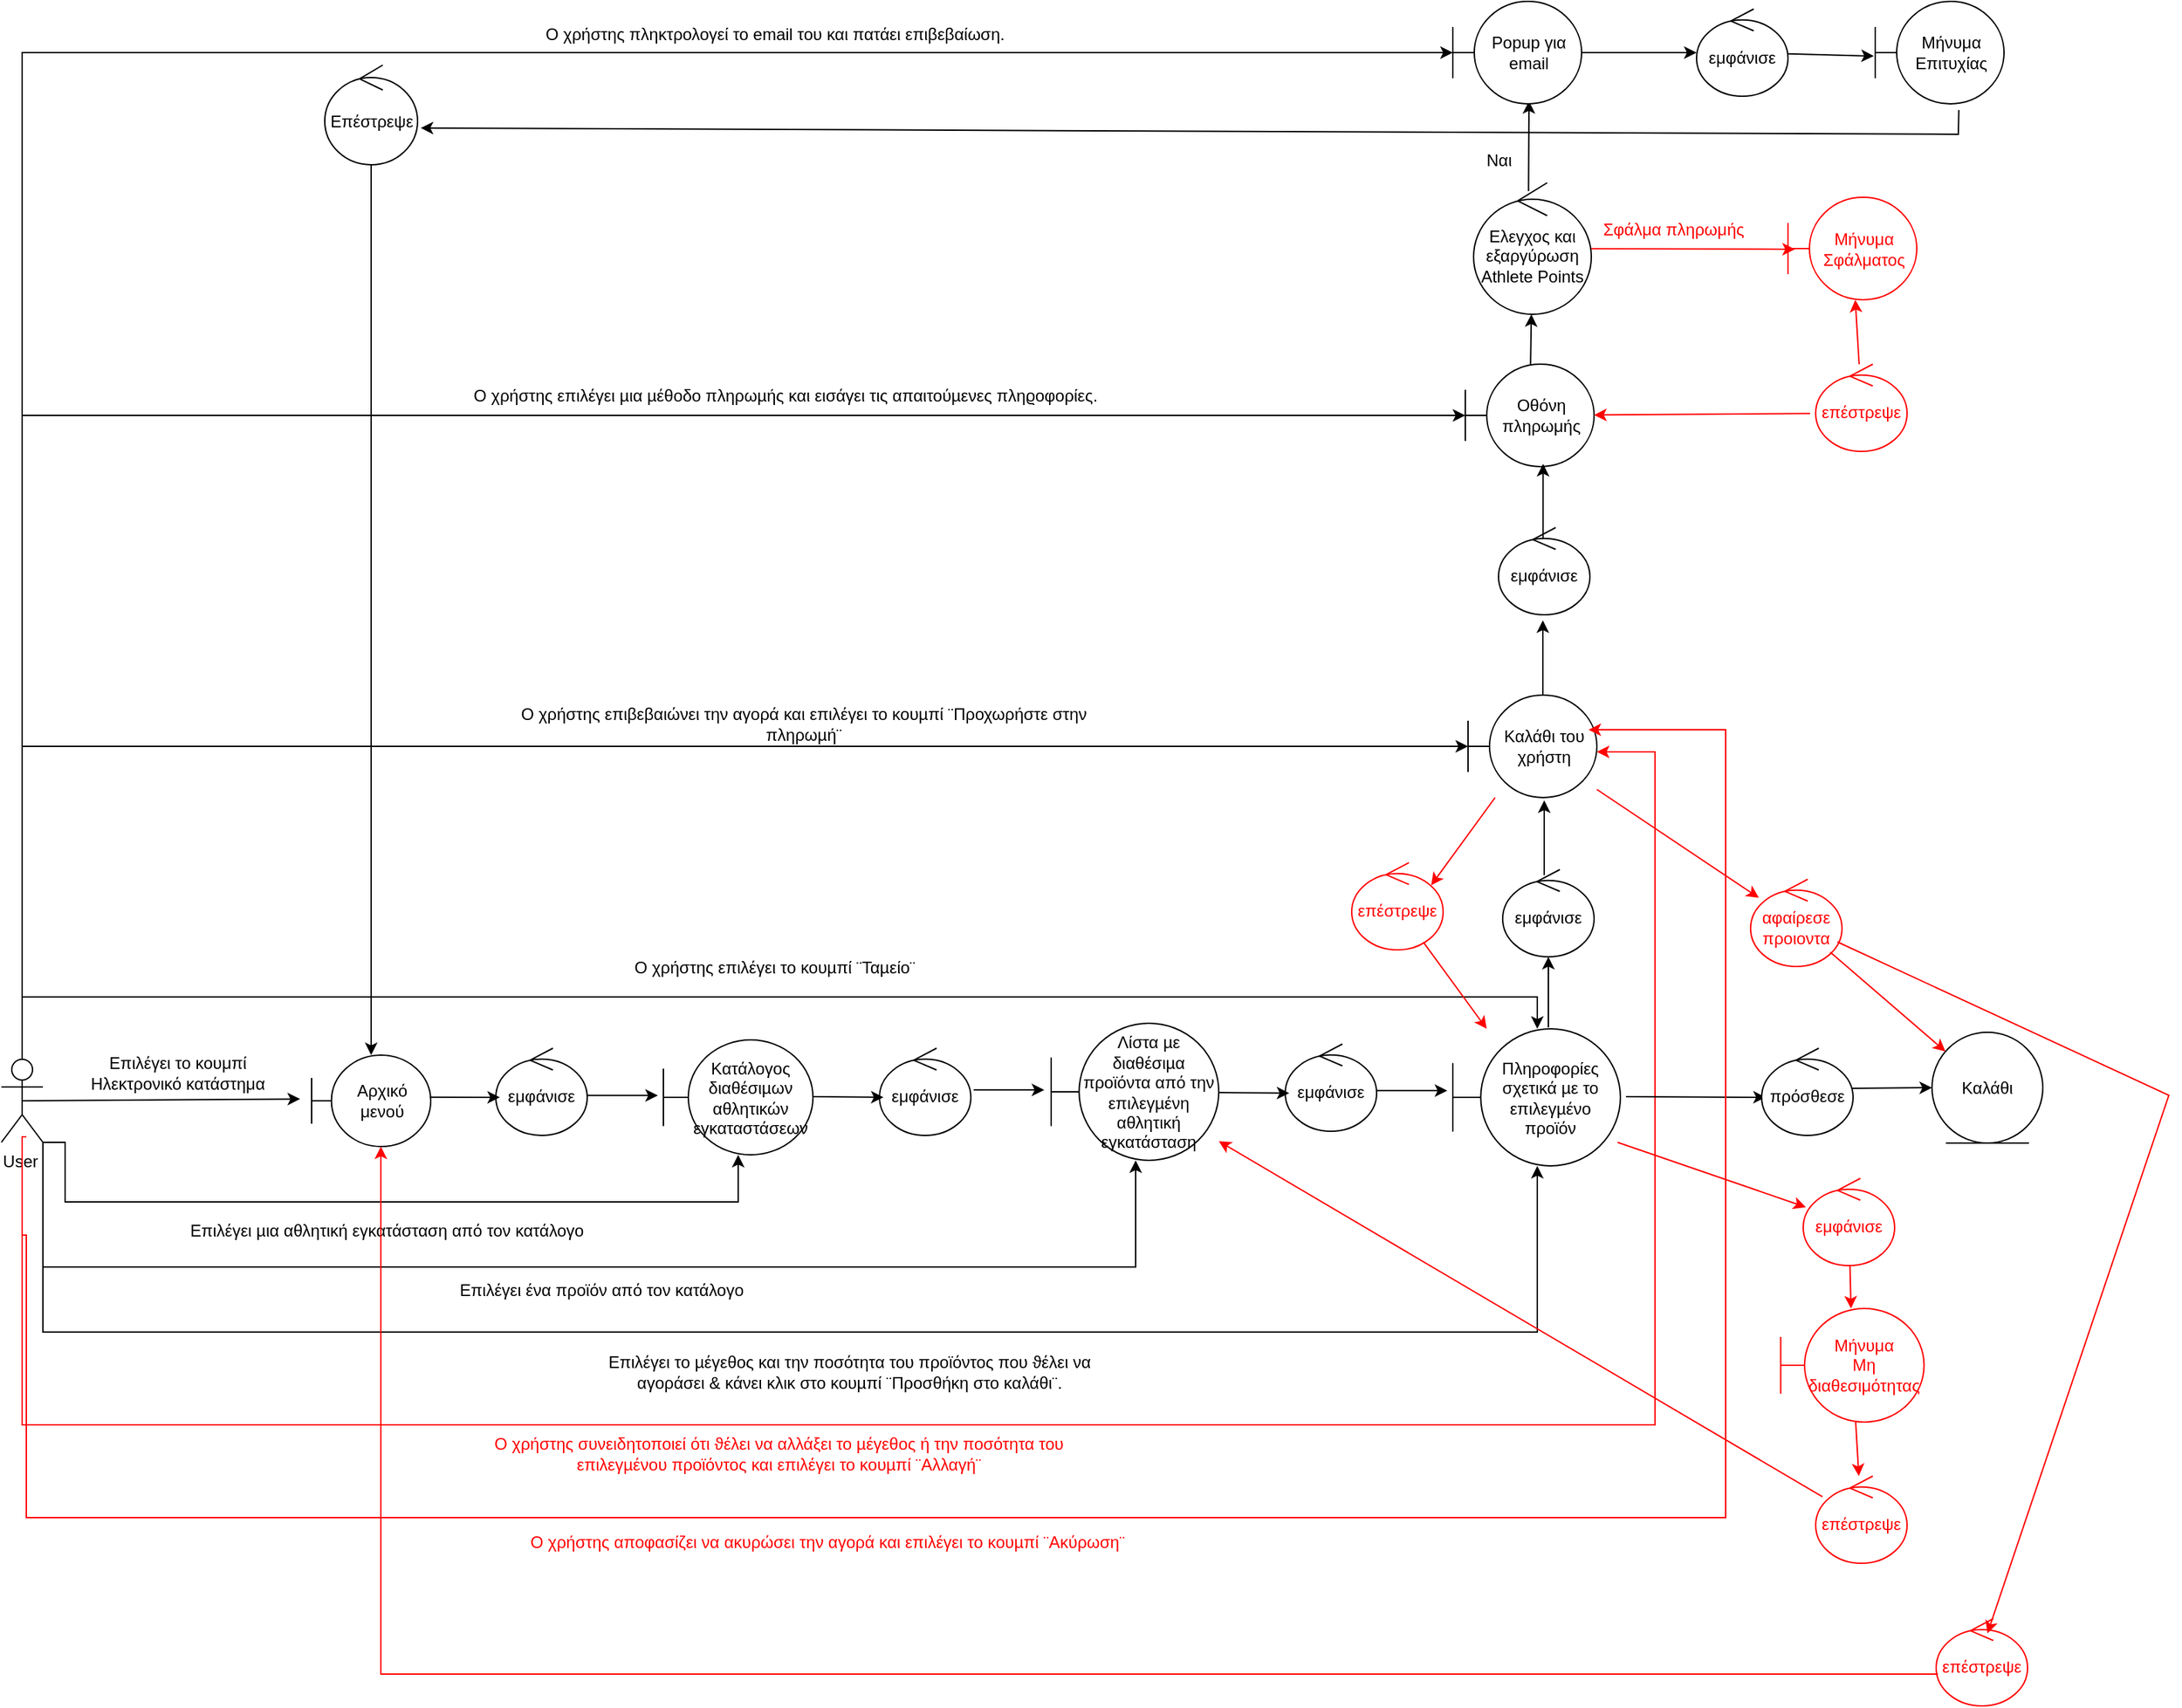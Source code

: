 <mxfile version="21.0.8" type="device"><diagram name="Page-1" id="RlAi1Rp84dg0jY7oBILr"><mxGraphModel dx="2369" dy="2307" grid="0" gridSize="10" guides="1" tooltips="1" connect="1" arrows="1" fold="1" page="1" pageScale="1" pageWidth="850" pageHeight="1100" math="0" shadow="0"><root><mxCell id="0"/><mxCell id="1" parent="0"/><mxCell id="v158qzRtesFQ9r4XcJ3H-600" style="edgeStyle=orthogonalEdgeStyle;rounded=0;orthogonalLoop=1;jettySize=auto;html=1;strokeColor=#FF0000;" parent="1" source="v158qzRtesFQ9r4XcJ3H-534" target="v158qzRtesFQ9r4XcJ3H-567" edge="1"><mxGeometry relative="1" as="geometry"><mxPoint x="98" y="366" as="sourcePoint"/><mxPoint x="1200" y="380" as="targetPoint"/><Array as="points"><mxPoint x="73" y="552"/><mxPoint x="1252" y="552"/><mxPoint x="1252" y="66"/></Array></mxGeometry></mxCell><mxCell id="v158qzRtesFQ9r4XcJ3H-544" style="edgeStyle=orthogonalEdgeStyle;rounded=0;orthogonalLoop=1;jettySize=auto;html=1;exitX=1;exitY=1;exitDx=0;exitDy=0;exitPerimeter=0;" parent="1" source="v158qzRtesFQ9r4XcJ3H-534" target="v158qzRtesFQ9r4XcJ3H-542" edge="1"><mxGeometry relative="1" as="geometry"><Array as="points"><mxPoint x="104" y="391"/><mxPoint x="590" y="391"/></Array></mxGeometry></mxCell><mxCell id="v158qzRtesFQ9r4XcJ3H-550" style="edgeStyle=orthogonalEdgeStyle;rounded=0;orthogonalLoop=1;jettySize=auto;html=1;exitX=1;exitY=1;exitDx=0;exitDy=0;exitPerimeter=0;" parent="1" source="v158qzRtesFQ9r4XcJ3H-534" target="v158qzRtesFQ9r4XcJ3H-548" edge="1"><mxGeometry relative="1" as="geometry"><Array as="points"><mxPoint x="88" y="438"/><mxPoint x="877" y="438"/></Array></mxGeometry></mxCell><mxCell id="v158qzRtesFQ9r4XcJ3H-556" style="edgeStyle=orthogonalEdgeStyle;rounded=0;orthogonalLoop=1;jettySize=auto;html=1;exitX=1;exitY=1;exitDx=0;exitDy=0;exitPerimeter=0;" parent="1" source="v158qzRtesFQ9r4XcJ3H-534" target="v158qzRtesFQ9r4XcJ3H-554" edge="1"><mxGeometry relative="1" as="geometry"><Array as="points"><mxPoint x="88" y="485"/><mxPoint x="1167" y="485"/></Array></mxGeometry></mxCell><mxCell id="v158qzRtesFQ9r4XcJ3H-562" style="edgeStyle=orthogonalEdgeStyle;rounded=0;orthogonalLoop=1;jettySize=auto;html=1;exitX=0.5;exitY=0;exitDx=0;exitDy=0;exitPerimeter=0;" parent="1" source="v158qzRtesFQ9r4XcJ3H-534" target="v158qzRtesFQ9r4XcJ3H-554" edge="1"><mxGeometry relative="1" as="geometry"><Array as="points"><mxPoint x="73" y="243"/><mxPoint x="1167" y="243"/></Array></mxGeometry></mxCell><mxCell id="v158qzRtesFQ9r4XcJ3H-570" style="edgeStyle=orthogonalEdgeStyle;rounded=0;orthogonalLoop=1;jettySize=auto;html=1;exitX=0.5;exitY=0;exitDx=0;exitDy=0;exitPerimeter=0;" parent="1" source="v158qzRtesFQ9r4XcJ3H-534" target="v158qzRtesFQ9r4XcJ3H-567" edge="1"><mxGeometry relative="1" as="geometry"><Array as="points"><mxPoint x="73" y="62"/></Array></mxGeometry></mxCell><mxCell id="v158qzRtesFQ9r4XcJ3H-576" style="edgeStyle=orthogonalEdgeStyle;rounded=0;orthogonalLoop=1;jettySize=auto;html=1;exitX=0.5;exitY=0;exitDx=0;exitDy=0;exitPerimeter=0;" parent="1" source="v158qzRtesFQ9r4XcJ3H-534" target="v158qzRtesFQ9r4XcJ3H-574" edge="1"><mxGeometry relative="1" as="geometry"><Array as="points"><mxPoint x="73" y="-177"/></Array></mxGeometry></mxCell><mxCell id="v158qzRtesFQ9r4XcJ3H-591" style="edgeStyle=orthogonalEdgeStyle;rounded=0;orthogonalLoop=1;jettySize=auto;html=1;exitX=0.5;exitY=0;exitDx=0;exitDy=0;exitPerimeter=0;" parent="1" source="v158qzRtesFQ9r4XcJ3H-534" target="v158qzRtesFQ9r4XcJ3H-590" edge="1"><mxGeometry relative="1" as="geometry"><Array as="points"><mxPoint x="73" y="-439"/></Array></mxGeometry></mxCell><mxCell id="v158qzRtesFQ9r4XcJ3H-535" value="Επιλέγει το κουμπί &lt;br&gt;Ηλεκτρονικό κατάστημα" style="text;html=1;align=center;verticalAlign=middle;resizable=0;points=[];autosize=1;strokeColor=none;fillColor=none;" parent="1" vertex="1"><mxGeometry x="113" y="277" width="144" height="41" as="geometry"/></mxCell><mxCell id="v158qzRtesFQ9r4XcJ3H-536" value="Αρχικό μενού" style="shape=umlBoundary;whiteSpace=wrap;html=1;" parent="1" vertex="1"><mxGeometry x="282" y="285" width="86" height="66" as="geometry"/></mxCell><mxCell id="v158qzRtesFQ9r4XcJ3H-537" value="" style="endArrow=classic;html=1;rounded=0;exitX=0.5;exitY=0.5;exitDx=0;exitDy=0;exitPerimeter=0;entryX=-0.097;entryY=0.48;entryDx=0;entryDy=0;entryPerimeter=0;" parent="1" source="v158qzRtesFQ9r4XcJ3H-534" target="v158qzRtesFQ9r4XcJ3H-536" edge="1"><mxGeometry width="50" height="50" relative="1" as="geometry"><mxPoint x="152" y="497" as="sourcePoint"/><mxPoint x="398" y="394" as="targetPoint"/></mxGeometry></mxCell><mxCell id="v158qzRtesFQ9r4XcJ3H-539" value="εμφάνισε" style="ellipse;shape=umlControl;whiteSpace=wrap;html=1;" parent="1" vertex="1"><mxGeometry x="415" y="280" width="66" height="63" as="geometry"/></mxCell><mxCell id="v158qzRtesFQ9r4XcJ3H-541" value="" style="endArrow=classic;html=1;rounded=0;exitX=0.992;exitY=0.46;exitDx=0;exitDy=0;exitPerimeter=0;entryX=0.045;entryY=0.563;entryDx=0;entryDy=0;entryPerimeter=0;" parent="1" source="v158qzRtesFQ9r4XcJ3H-536" target="v158qzRtesFQ9r4XcJ3H-539" edge="1"><mxGeometry width="50" height="50" relative="1" as="geometry"><mxPoint x="400" y="438" as="sourcePoint"/><mxPoint x="450" y="388" as="targetPoint"/></mxGeometry></mxCell><mxCell id="v158qzRtesFQ9r4XcJ3H-542" value="Κατάλογος διαθέσιµων αθλητικών εγκαταστάσεων" style="shape=umlBoundary;whiteSpace=wrap;html=1;" parent="1" vertex="1"><mxGeometry x="536" y="274" width="108" height="83" as="geometry"/></mxCell><mxCell id="v158qzRtesFQ9r4XcJ3H-543" value="" style="endArrow=classic;html=1;rounded=0;exitX=0.992;exitY=0.46;exitDx=0;exitDy=0;exitPerimeter=0;entryX=0.045;entryY=0.563;entryDx=0;entryDy=0;entryPerimeter=0;" parent="1" edge="1"><mxGeometry width="50" height="50" relative="1" as="geometry"><mxPoint x="481" y="314.17" as="sourcePoint"/><mxPoint x="532" y="314.17" as="targetPoint"/></mxGeometry></mxCell><mxCell id="v158qzRtesFQ9r4XcJ3H-545" value="Επιλέγει µια αθλητική εγκατάσταση από τον κατάλογο" style="text;html=1;align=center;verticalAlign=middle;resizable=0;points=[];autosize=1;strokeColor=none;fillColor=none;" parent="1" vertex="1"><mxGeometry x="185" y="399" width="302" height="26" as="geometry"/></mxCell><mxCell id="v158qzRtesFQ9r4XcJ3H-546" value="εμφάνισε" style="ellipse;shape=umlControl;whiteSpace=wrap;html=1;" parent="1" vertex="1"><mxGeometry x="692" y="280" width="66" height="63" as="geometry"/></mxCell><mxCell id="v158qzRtesFQ9r4XcJ3H-547" value="" style="endArrow=classic;html=1;rounded=0;exitX=0.992;exitY=0.46;exitDx=0;exitDy=0;exitPerimeter=0;entryX=0.045;entryY=0.563;entryDx=0;entryDy=0;entryPerimeter=0;" parent="1" target="v158qzRtesFQ9r4XcJ3H-546" edge="1"><mxGeometry width="50" height="50" relative="1" as="geometry"><mxPoint x="644" y="315" as="sourcePoint"/><mxPoint x="727" y="388" as="targetPoint"/></mxGeometry></mxCell><mxCell id="v158qzRtesFQ9r4XcJ3H-548" value="Λίστα µε διαθέσιµα προϊόντα από την επιλεγµένη&lt;br&gt;αθλητική εγκατάσταση" style="shape=umlBoundary;whiteSpace=wrap;html=1;" parent="1" vertex="1"><mxGeometry x="816" y="262" width="121" height="99" as="geometry"/></mxCell><mxCell id="v158qzRtesFQ9r4XcJ3H-549" value="" style="endArrow=classic;html=1;rounded=0;exitX=0.992;exitY=0.46;exitDx=0;exitDy=0;exitPerimeter=0;entryX=0.045;entryY=0.563;entryDx=0;entryDy=0;entryPerimeter=0;" parent="1" edge="1"><mxGeometry width="50" height="50" relative="1" as="geometry"><mxPoint x="760" y="310.17" as="sourcePoint"/><mxPoint x="811" y="310.17" as="targetPoint"/></mxGeometry></mxCell><mxCell id="v158qzRtesFQ9r4XcJ3H-551" value="Επιλέγει ένα προϊόν από τον κατάλογο" style="text;html=1;align=center;verticalAlign=middle;resizable=0;points=[];autosize=1;strokeColor=none;fillColor=none;" parent="1" vertex="1"><mxGeometry x="379" y="442" width="223" height="26" as="geometry"/></mxCell><mxCell id="v158qzRtesFQ9r4XcJ3H-552" value="εμφάνισε" style="ellipse;shape=umlControl;whiteSpace=wrap;html=1;" parent="1" vertex="1"><mxGeometry x="985" y="277" width="66" height="63" as="geometry"/></mxCell><mxCell id="v158qzRtesFQ9r4XcJ3H-553" value="" style="endArrow=classic;html=1;rounded=0;exitX=0.992;exitY=0.46;exitDx=0;exitDy=0;exitPerimeter=0;entryX=0.045;entryY=0.563;entryDx=0;entryDy=0;entryPerimeter=0;" parent="1" target="v158qzRtesFQ9r4XcJ3H-552" edge="1"><mxGeometry width="50" height="50" relative="1" as="geometry"><mxPoint x="937" y="312" as="sourcePoint"/><mxPoint x="1020" y="385" as="targetPoint"/></mxGeometry></mxCell><mxCell id="v158qzRtesFQ9r4XcJ3H-554" value="Πληροφορίες σχετικά µε το επιλεγµένο προϊόν" style="shape=umlBoundary;whiteSpace=wrap;html=1;" parent="1" vertex="1"><mxGeometry x="1106" y="266" width="121" height="99" as="geometry"/></mxCell><mxCell id="v158qzRtesFQ9r4XcJ3H-555" value="" style="endArrow=classic;html=1;rounded=0;exitX=0.992;exitY=0.46;exitDx=0;exitDy=0;exitPerimeter=0;entryX=0.045;entryY=0.563;entryDx=0;entryDy=0;entryPerimeter=0;" parent="1" edge="1"><mxGeometry width="50" height="50" relative="1" as="geometry"><mxPoint x="1051" y="310.67" as="sourcePoint"/><mxPoint x="1102" y="310.67" as="targetPoint"/></mxGeometry></mxCell><mxCell id="v158qzRtesFQ9r4XcJ3H-557" value="Επιλέγει το µέγεθος και την ποσότητα του προϊόντος που ϑέλει να&lt;br&gt;αγοράσει &amp;amp; κάνει κλικ στο κουµπί ¨Προσθήκη στο καλάθι¨." style="text;html=1;align=center;verticalAlign=middle;resizable=0;points=[];autosize=1;strokeColor=none;fillColor=none;" parent="1" vertex="1"><mxGeometry x="487" y="493" width="366" height="41" as="geometry"/></mxCell><mxCell id="v158qzRtesFQ9r4XcJ3H-559" value="" style="endArrow=classic;html=1;rounded=0;exitX=0.992;exitY=0.46;exitDx=0;exitDy=0;exitPerimeter=0;entryX=0.045;entryY=0.563;entryDx=0;entryDy=0;entryPerimeter=0;" parent="1" target="v158qzRtesFQ9r4XcJ3H-558" edge="1"><mxGeometry width="50" height="50" relative="1" as="geometry"><mxPoint x="1231" y="315" as="sourcePoint"/><mxPoint x="1314" y="388" as="targetPoint"/></mxGeometry></mxCell><mxCell id="v158qzRtesFQ9r4XcJ3H-560" value="" style="endArrow=classic;html=1;rounded=0;exitX=0.992;exitY=0.46;exitDx=0;exitDy=0;exitPerimeter=0;" parent="1" source="v158qzRtesFQ9r4XcJ3H-558" target="v158qzRtesFQ9r4XcJ3H-561" edge="1"><mxGeometry width="50" height="50" relative="1" as="geometry"><mxPoint x="1352" y="314.67" as="sourcePoint"/><mxPoint x="1403" y="314.67" as="targetPoint"/></mxGeometry></mxCell><mxCell id="v158qzRtesFQ9r4XcJ3H-561" value="Καλάθι" style="ellipse;shape=umlEntity;whiteSpace=wrap;html=1;" parent="1" vertex="1"><mxGeometry x="1452" y="268.5" width="80" height="80" as="geometry"/></mxCell><mxCell id="v158qzRtesFQ9r4XcJ3H-563" value="Ο χρήστης επιλέγει το κουµπί ¨Ταµείο¨" style="text;html=1;align=center;verticalAlign=middle;resizable=0;points=[];autosize=1;strokeColor=none;fillColor=none;" parent="1" vertex="1"><mxGeometry x="505" y="209" width="221" height="26" as="geometry"/></mxCell><mxCell id="v158qzRtesFQ9r4XcJ3H-564" value="εμφάνισε" style="ellipse;shape=umlControl;whiteSpace=wrap;html=1;" parent="1" vertex="1"><mxGeometry x="1142" y="151" width="66" height="63" as="geometry"/></mxCell><mxCell id="v158qzRtesFQ9r4XcJ3H-566" value="" style="endArrow=classic;html=1;rounded=0;" parent="1" target="v158qzRtesFQ9r4XcJ3H-564" edge="1"><mxGeometry width="50" height="50" relative="1" as="geometry"><mxPoint x="1175" y="265" as="sourcePoint"/><mxPoint x="1265" y="195" as="targetPoint"/></mxGeometry></mxCell><mxCell id="v158qzRtesFQ9r4XcJ3H-567" value="Καλάθι του χρήστη" style="shape=umlBoundary;whiteSpace=wrap;html=1;" parent="1" vertex="1"><mxGeometry x="1117" y="25" width="93" height="74" as="geometry"/></mxCell><mxCell id="v158qzRtesFQ9r4XcJ3H-568" value="" style="endArrow=classic;html=1;rounded=0;" parent="1" edge="1"><mxGeometry width="50" height="50" relative="1" as="geometry"><mxPoint x="1172" y="155" as="sourcePoint"/><mxPoint x="1172" y="101" as="targetPoint"/></mxGeometry></mxCell><mxCell id="v158qzRtesFQ9r4XcJ3H-571" value="Ο χρήστης επιβεβαιώνει την αγορά&amp;nbsp;και επιλέγει το κουµπί ¨Προχωρήστε στην&lt;br/&gt;πληρωµή¨" style="text;html=1;align=center;verticalAlign=middle;resizable=0;points=[];autosize=1;strokeColor=none;fillColor=none;" parent="1" vertex="1"><mxGeometry x="423" y="25" width="427" height="41" as="geometry"/></mxCell><mxCell id="v158qzRtesFQ9r4XcJ3H-572" value="εμφάνισε" style="ellipse;shape=umlControl;whiteSpace=wrap;html=1;" parent="1" vertex="1"><mxGeometry x="1139" y="-96" width="66" height="63" as="geometry"/></mxCell><mxCell id="v158qzRtesFQ9r4XcJ3H-573" value="" style="endArrow=classic;html=1;rounded=0;" parent="1" edge="1"><mxGeometry width="50" height="50" relative="1" as="geometry"><mxPoint x="1171" y="25" as="sourcePoint"/><mxPoint x="1171" y="-29" as="targetPoint"/></mxGeometry></mxCell><mxCell id="v158qzRtesFQ9r4XcJ3H-574" value="Οθόνη πληρωμής" style="shape=umlBoundary;whiteSpace=wrap;html=1;" parent="1" vertex="1"><mxGeometry x="1115" y="-214" width="93" height="74" as="geometry"/></mxCell><mxCell id="v158qzRtesFQ9r4XcJ3H-575" value="" style="endArrow=classic;html=1;rounded=0;" parent="1" edge="1"><mxGeometry width="50" height="50" relative="1" as="geometry"><mxPoint x="1171.17" y="-88" as="sourcePoint"/><mxPoint x="1171.17" y="-142" as="targetPoint"/></mxGeometry></mxCell><mxCell id="v158qzRtesFQ9r4XcJ3H-577" value="Ο χρήστης επιλέγει µια µέθοδο πληρωµής και εισάγει τις απαιτούµενες πληϱοφορίες." style="text;whiteSpace=wrap;html=1;" parent="1" vertex="1"><mxGeometry x="397.0" y="-205.003" width="479" height="36" as="geometry"/></mxCell><mxCell id="v158qzRtesFQ9r4XcJ3H-579" value="Ελεγχος και εξαργύρωση Athlete Points" style="ellipse;shape=umlControl;whiteSpace=wrap;html=1;" parent="1" vertex="1"><mxGeometry x="1121" y="-345" width="85" height="95" as="geometry"/></mxCell><mxCell id="v158qzRtesFQ9r4XcJ3H-582" value="" style="endArrow=classic;html=1;rounded=0;" parent="1" source="v158qzRtesFQ9r4XcJ3H-574" target="v158qzRtesFQ9r4XcJ3H-579" edge="1"><mxGeometry width="50" height="50" relative="1" as="geometry"><mxPoint x="1205" y="-175" as="sourcePoint"/><mxPoint x="1254.67" y="-175" as="targetPoint"/></mxGeometry></mxCell><mxCell id="v158qzRtesFQ9r4XcJ3H-589" value="" style="endArrow=classic;html=1;rounded=0;" parent="1" edge="1"><mxGeometry width="50" height="50" relative="1" as="geometry"><mxPoint x="1160.67" y="-339" as="sourcePoint"/><mxPoint x="1161" y="-404" as="targetPoint"/></mxGeometry></mxCell><mxCell id="v158qzRtesFQ9r4XcJ3H-590" value="Popup για email" style="shape=umlBoundary;whiteSpace=wrap;html=1;" parent="1" vertex="1"><mxGeometry x="1106" y="-476" width="93" height="74" as="geometry"/></mxCell><mxCell id="v158qzRtesFQ9r4XcJ3H-592" value="Ο χρήστης πληκτρολογεί το email του και πατάει επιβεβαίωση." style="text;whiteSpace=wrap;html=1;" parent="1" vertex="1"><mxGeometry x="448.997" y="-465.997" width="359" height="36" as="geometry"/></mxCell><mxCell id="v158qzRtesFQ9r4XcJ3H-593" value="εμφάνισε" style="ellipse;shape=umlControl;whiteSpace=wrap;html=1;" parent="1" vertex="1"><mxGeometry x="1282" y="-470.5" width="66" height="63" as="geometry"/></mxCell><mxCell id="v158qzRtesFQ9r4XcJ3H-595" value="Επέστρεψε" style="ellipse;shape=umlControl;whiteSpace=wrap;html=1;" parent="1" vertex="1"><mxGeometry x="291.5" y="-430" width="67" height="72" as="geometry"/></mxCell><mxCell id="v158qzRtesFQ9r4XcJ3H-596" value="" style="endArrow=classic;html=1;rounded=0;" parent="1" source="v158qzRtesFQ9r4XcJ3H-590" target="v158qzRtesFQ9r4XcJ3H-593" edge="1"><mxGeometry width="50" height="50" relative="1" as="geometry"><mxPoint x="1157.17" y="-473" as="sourcePoint"/><mxPoint x="1161" y="-514" as="targetPoint"/></mxGeometry></mxCell><mxCell id="v158qzRtesFQ9r4XcJ3H-597" value="" style="endArrow=classic;html=1;rounded=0;" parent="1" source="v158qzRtesFQ9r4XcJ3H-593" edge="1"><mxGeometry width="50" height="50" relative="1" as="geometry"><mxPoint x="1158.58" y="-574" as="sourcePoint"/><mxPoint x="1410.003" y="-436.494" as="targetPoint"/></mxGeometry></mxCell><mxCell id="v158qzRtesFQ9r4XcJ3H-598" value="" style="endArrow=classic;html=1;rounded=0;entryX=1.034;entryY=0.631;entryDx=0;entryDy=0;entryPerimeter=0;exitX=0.649;exitY=1.06;exitDx=0;exitDy=0;exitPerimeter=0;" parent="1" source="v158qzRtesFQ9r4XcJ3H-615" target="v158qzRtesFQ9r4XcJ3H-595" edge="1"><mxGeometry width="50" height="50" relative="1" as="geometry"><mxPoint x="1134" y="-408" as="sourcePoint"/><mxPoint x="361" y="-385" as="targetPoint"/><Array as="points"><mxPoint x="1471" y="-380"/></Array></mxGeometry></mxCell><mxCell id="v158qzRtesFQ9r4XcJ3H-599" value="" style="endArrow=classic;html=1;rounded=0;" parent="1" source="v158qzRtesFQ9r4XcJ3H-595" target="v158qzRtesFQ9r4XcJ3H-536" edge="1"><mxGeometry width="50" height="50" relative="1" as="geometry"><mxPoint x="300.17" y="-508" as="sourcePoint"/><mxPoint x="224" y="-518" as="targetPoint"/></mxGeometry></mxCell><mxCell id="v158qzRtesFQ9r4XcJ3H-601" value="&lt;font color=&quot;#ff0000&quot;&gt;Ο χρήστης συνειδητοποιεί ότι ϑέλει να αλλάξει το µέγεθος ή την ποσότητα του&lt;br&gt;επιλεγµένου προϊόντος και επιλέγει το κουµπί ¨Αλλαγή¨&lt;/font&gt;" style="text;html=1;align=center;verticalAlign=middle;resizable=0;points=[];autosize=1;strokeColor=none;fillColor=none;" parent="1" vertex="1"><mxGeometry x="404" y="552" width="429" height="41" as="geometry"/></mxCell><mxCell id="v158qzRtesFQ9r4XcJ3H-534" value="User&amp;nbsp;" style="shape=umlActor;verticalLabelPosition=bottom;verticalAlign=top;html=1;outlineConnect=0;" parent="1" vertex="1"><mxGeometry x="58" y="288" width="30" height="60" as="geometry"/></mxCell><mxCell id="v158qzRtesFQ9r4XcJ3H-602" value="&lt;font color=&quot;#ff0000&quot;&gt;επέστρεψε&lt;/font&gt;" style="ellipse;shape=umlControl;whiteSpace=wrap;html=1;strokeColor=#FF0000;" parent="1" vertex="1"><mxGeometry x="1033" y="146" width="66" height="63" as="geometry"/></mxCell><mxCell id="v158qzRtesFQ9r4XcJ3H-603" value="" style="endArrow=classic;html=1;rounded=0;entryX=0.869;entryY=0.259;entryDx=0;entryDy=0;entryPerimeter=0;strokeColor=#FF0000;" parent="1" source="v158qzRtesFQ9r4XcJ3H-567" target="v158qzRtesFQ9r4XcJ3H-602" edge="1"><mxGeometry width="50" height="50" relative="1" as="geometry"><mxPoint x="1113.33" y="153" as="sourcePoint"/><mxPoint x="1113.33" y="99" as="targetPoint"/></mxGeometry></mxCell><mxCell id="v158qzRtesFQ9r4XcJ3H-604" value="" style="endArrow=classic;html=1;rounded=0;strokeColor=#FF0000;" parent="1" source="v158qzRtesFQ9r4XcJ3H-602" target="v158qzRtesFQ9r4XcJ3H-554" edge="1"><mxGeometry width="50" height="50" relative="1" as="geometry"><mxPoint x="1368" y="117" as="sourcePoint"/><mxPoint x="1321" y="175" as="targetPoint"/></mxGeometry></mxCell><mxCell id="v158qzRtesFQ9r4XcJ3H-605" style="edgeStyle=orthogonalEdgeStyle;rounded=0;orthogonalLoop=1;jettySize=auto;html=1;strokeColor=#FF0000;entryX=0.935;entryY=0.338;entryDx=0;entryDy=0;entryPerimeter=0;" parent="1" target="v158qzRtesFQ9r4XcJ3H-567" edge="1"><mxGeometry relative="1" as="geometry"><mxPoint x="76" y="344" as="sourcePoint"/><mxPoint x="1261" y="133" as="targetPoint"/><Array as="points"><mxPoint x="73" y="415"/><mxPoint x="76" y="415"/><mxPoint x="76" y="619"/><mxPoint x="1303" y="619"/><mxPoint x="1303" y="50"/></Array></mxGeometry></mxCell><mxCell id="v158qzRtesFQ9r4XcJ3H-606" value="" style="endArrow=classic;html=1;rounded=0;exitX=0.992;exitY=0.46;exitDx=0;exitDy=0;exitPerimeter=0;entryX=0.045;entryY=0.563;entryDx=0;entryDy=0;entryPerimeter=0;" parent="1" target="v158qzRtesFQ9r4XcJ3H-558" edge="1"><mxGeometry width="50" height="50" relative="1" as="geometry"><mxPoint x="1352" y="314.67" as="sourcePoint"/><mxPoint x="1403" y="314.67" as="targetPoint"/></mxGeometry></mxCell><mxCell id="v158qzRtesFQ9r4XcJ3H-558" value="πρόσθεσε" style="ellipse;shape=umlControl;whiteSpace=wrap;html=1;" parent="1" vertex="1"><mxGeometry x="1329" y="280" width="66" height="63" as="geometry"/></mxCell><mxCell id="v158qzRtesFQ9r4XcJ3H-607" value="&lt;font color=&quot;#ff0000&quot;&gt;Ο χρήστης αποφασίζει να ακυρώσει την αγορά και επιλέγει το κουµπί ¨Ακύρωση¨&lt;/font&gt;" style="text;whiteSpace=wrap;html=1;" parent="1" vertex="1"><mxGeometry x="438.0" y="623.003" width="457" height="36" as="geometry"/></mxCell><mxCell id="v158qzRtesFQ9r4XcJ3H-608" value="&lt;font color=&quot;#ff0000&quot;&gt;αφαίρεσε&lt;br&gt;προιοντα&lt;br&gt;&lt;/font&gt;" style="ellipse;shape=umlControl;whiteSpace=wrap;html=1;strokeColor=#FF0000;" parent="1" vertex="1"><mxGeometry x="1321" y="158" width="66" height="63" as="geometry"/></mxCell><mxCell id="v158qzRtesFQ9r4XcJ3H-609" value="" style="endArrow=classic;html=1;rounded=0;strokeColor=#FF0000;" parent="1" source="v158qzRtesFQ9r4XcJ3H-567" target="v158qzRtesFQ9r4XcJ3H-608" edge="1"><mxGeometry width="50" height="50" relative="1" as="geometry"><mxPoint x="1522" y="53" as="sourcePoint"/><mxPoint x="1329" y="214" as="targetPoint"/></mxGeometry></mxCell><mxCell id="v158qzRtesFQ9r4XcJ3H-610" value="" style="endArrow=classic;html=1;rounded=0;strokeColor=#FF0000;" parent="1" source="v158qzRtesFQ9r4XcJ3H-608" target="v158qzRtesFQ9r4XcJ3H-561" edge="1"><mxGeometry width="50" height="50" relative="1" as="geometry"><mxPoint x="1423" y="186" as="sourcePoint"/><mxPoint x="1551" y="258" as="targetPoint"/></mxGeometry></mxCell><mxCell id="v158qzRtesFQ9r4XcJ3H-611" value="&lt;font color=&quot;#ff0000&quot;&gt;επέστρεψε&lt;/font&gt;" style="ellipse;shape=umlControl;whiteSpace=wrap;html=1;strokeColor=#FF0000;" parent="1" vertex="1"><mxGeometry x="1455" y="692" width="66" height="63" as="geometry"/></mxCell><mxCell id="v158qzRtesFQ9r4XcJ3H-612" value="" style="endArrow=classic;html=1;rounded=0;strokeColor=#FF0000;entryX=0.561;entryY=0.169;entryDx=0;entryDy=0;entryPerimeter=0;" parent="1" source="v158qzRtesFQ9r4XcJ3H-608" target="v158qzRtesFQ9r4XcJ3H-611" edge="1"><mxGeometry width="50" height="50" relative="1" as="geometry"><mxPoint x="1430" y="468" as="sourcePoint"/><mxPoint x="1513" y="539" as="targetPoint"/><Array as="points"><mxPoint x="1623" y="314"/></Array></mxGeometry></mxCell><mxCell id="v158qzRtesFQ9r4XcJ3H-613" style="edgeStyle=orthogonalEdgeStyle;rounded=0;orthogonalLoop=1;jettySize=auto;html=1;strokeColor=#FF0000;" parent="1" source="v158qzRtesFQ9r4XcJ3H-611" target="v158qzRtesFQ9r4XcJ3H-536" edge="1"><mxGeometry relative="1" as="geometry"><mxPoint x="529" y="831" as="sourcePoint"/><mxPoint x="289" y="796" as="targetPoint"/><Array as="points"><mxPoint x="332" y="732"/></Array></mxGeometry></mxCell><mxCell id="v158qzRtesFQ9r4XcJ3H-614" value="Ναι" style="text;html=1;align=center;verticalAlign=middle;resizable=0;points=[];autosize=1;strokeColor=none;fillColor=none;" parent="1" vertex="1"><mxGeometry x="1121" y="-374" width="36" height="26" as="geometry"/></mxCell><mxCell id="v158qzRtesFQ9r4XcJ3H-615" value="Μήνυμα&lt;br style=&quot;border-color: var(--border-color);&quot;&gt;Επιτυχίας" style="shape=umlBoundary;whiteSpace=wrap;html=1;" parent="1" vertex="1"><mxGeometry x="1411" y="-476" width="93" height="74" as="geometry"/></mxCell><mxCell id="v158qzRtesFQ9r4XcJ3H-616" value="" style="endArrow=classic;html=1;rounded=0;strokeColor=#FF0000;" parent="1" source="v158qzRtesFQ9r4XcJ3H-579" edge="1"><mxGeometry width="50" height="50" relative="1" as="geometry"><mxPoint x="1267" y="-257" as="sourcePoint"/><mxPoint x="1353" y="-297" as="targetPoint"/></mxGeometry></mxCell><mxCell id="v158qzRtesFQ9r4XcJ3H-617" value="&lt;font color=&quot;#ff0000&quot;&gt;Σφάλμα πληρωμής&lt;/font&gt;" style="text;html=1;align=center;verticalAlign=middle;resizable=0;points=[];autosize=1;strokeColor=none;fillColor=none;" parent="1" vertex="1"><mxGeometry x="1205" y="-324" width="120" height="26" as="geometry"/></mxCell><mxCell id="v158qzRtesFQ9r4XcJ3H-618" value="&lt;font color=&quot;#ff0000&quot;&gt;Μήνυμα&lt;br style=&quot;border-color: var(--border-color);&quot;&gt;Σφάλματος&lt;/font&gt;" style="shape=umlBoundary;whiteSpace=wrap;html=1;strokeColor=#FF0000;" parent="1" vertex="1"><mxGeometry x="1348" y="-334.5" width="93" height="74" as="geometry"/></mxCell><mxCell id="v158qzRtesFQ9r4XcJ3H-619" value="&lt;font color=&quot;#ff0000&quot;&gt;επέστρεψε&lt;/font&gt;" style="ellipse;shape=umlControl;whiteSpace=wrap;html=1;strokeColor=#FF0000;" parent="1" vertex="1"><mxGeometry x="1368" y="-214" width="66" height="63" as="geometry"/></mxCell><mxCell id="v158qzRtesFQ9r4XcJ3H-620" value="" style="endArrow=classic;html=1;rounded=0;strokeColor=#FF0000;exitX=-0.061;exitY=0.566;exitDx=0;exitDy=0;exitPerimeter=0;" parent="1" source="v158qzRtesFQ9r4XcJ3H-619" target="v158qzRtesFQ9r4XcJ3H-574" edge="1"><mxGeometry width="50" height="50" relative="1" as="geometry"><mxPoint x="1444" y="-166" as="sourcePoint"/><mxPoint x="1397" y="-103" as="targetPoint"/></mxGeometry></mxCell><mxCell id="v158qzRtesFQ9r4XcJ3H-621" value="" style="endArrow=classic;html=1;rounded=0;strokeColor=#FF0000;" parent="1" source="v158qzRtesFQ9r4XcJ3H-619" target="v158qzRtesFQ9r4XcJ3H-618" edge="1"><mxGeometry width="50" height="50" relative="1" as="geometry"><mxPoint x="1532" y="-184" as="sourcePoint"/><mxPoint x="1401" y="-274" as="targetPoint"/></mxGeometry></mxCell><mxCell id="v158qzRtesFQ9r4XcJ3H-623" value="&lt;font color=&quot;#ff0000&quot;&gt;εμφάνισε&lt;/font&gt;" style="ellipse;shape=umlControl;whiteSpace=wrap;html=1;strokeColor=#FF0000;" parent="1" vertex="1"><mxGeometry x="1359" y="374" width="66" height="63" as="geometry"/></mxCell><mxCell id="v158qzRtesFQ9r4XcJ3H-624" value="&lt;font color=&quot;#ff0000&quot;&gt;Μήνυμα&lt;br style=&quot;border-color: var(--border-color);&quot;&gt;Μη διαθεσιμότητας&lt;br&gt;&lt;/font&gt;" style="shape=umlBoundary;whiteSpace=wrap;html=1;strokeColor=#FF0000;" parent="1" vertex="1"><mxGeometry x="1342.75" y="468" width="103.5" height="82" as="geometry"/></mxCell><mxCell id="v158qzRtesFQ9r4XcJ3H-625" value="" style="endArrow=classic;html=1;rounded=0;strokeColor=#FF0000;" parent="1" target="v158qzRtesFQ9r4XcJ3H-623" edge="1"><mxGeometry width="50" height="50" relative="1" as="geometry"><mxPoint x="1225" y="348" as="sourcePoint"/><mxPoint x="1359" y="411" as="targetPoint"/></mxGeometry></mxCell><mxCell id="v158qzRtesFQ9r4XcJ3H-626" value="" style="endArrow=classic;html=1;rounded=0;strokeColor=#FF0000;" parent="1" source="v158qzRtesFQ9r4XcJ3H-623" target="v158qzRtesFQ9r4XcJ3H-624" edge="1"><mxGeometry width="50" height="50" relative="1" as="geometry"><mxPoint x="1481" y="566" as="sourcePoint"/><mxPoint x="1434" y="629" as="targetPoint"/></mxGeometry></mxCell><mxCell id="v158qzRtesFQ9r4XcJ3H-627" value="&lt;font color=&quot;#ff0000&quot;&gt;επέστρεψε&lt;/font&gt;" style="ellipse;shape=umlControl;whiteSpace=wrap;html=1;strokeColor=#FF0000;" parent="1" vertex="1"><mxGeometry x="1368" y="589" width="66" height="63" as="geometry"/></mxCell><mxCell id="v158qzRtesFQ9r4XcJ3H-628" value="" style="endArrow=classic;html=1;rounded=0;strokeColor=#FF0000;" parent="1" source="v158qzRtesFQ9r4XcJ3H-624" target="v158qzRtesFQ9r4XcJ3H-627" edge="1"><mxGeometry width="50" height="50" relative="1" as="geometry"><mxPoint x="1434" y="566" as="sourcePoint"/><mxPoint x="1444" y="598" as="targetPoint"/></mxGeometry></mxCell><mxCell id="v158qzRtesFQ9r4XcJ3H-629" value="" style="endArrow=classic;html=1;rounded=0;strokeColor=#FF0000;" parent="1" source="v158qzRtesFQ9r4XcJ3H-627" target="v158qzRtesFQ9r4XcJ3H-548" edge="1"><mxGeometry width="50" height="50" relative="1" as="geometry"><mxPoint x="1121" y="534" as="sourcePoint"/><mxPoint x="1088" y="403" as="targetPoint"/></mxGeometry></mxCell></root></mxGraphModel></diagram></mxfile>